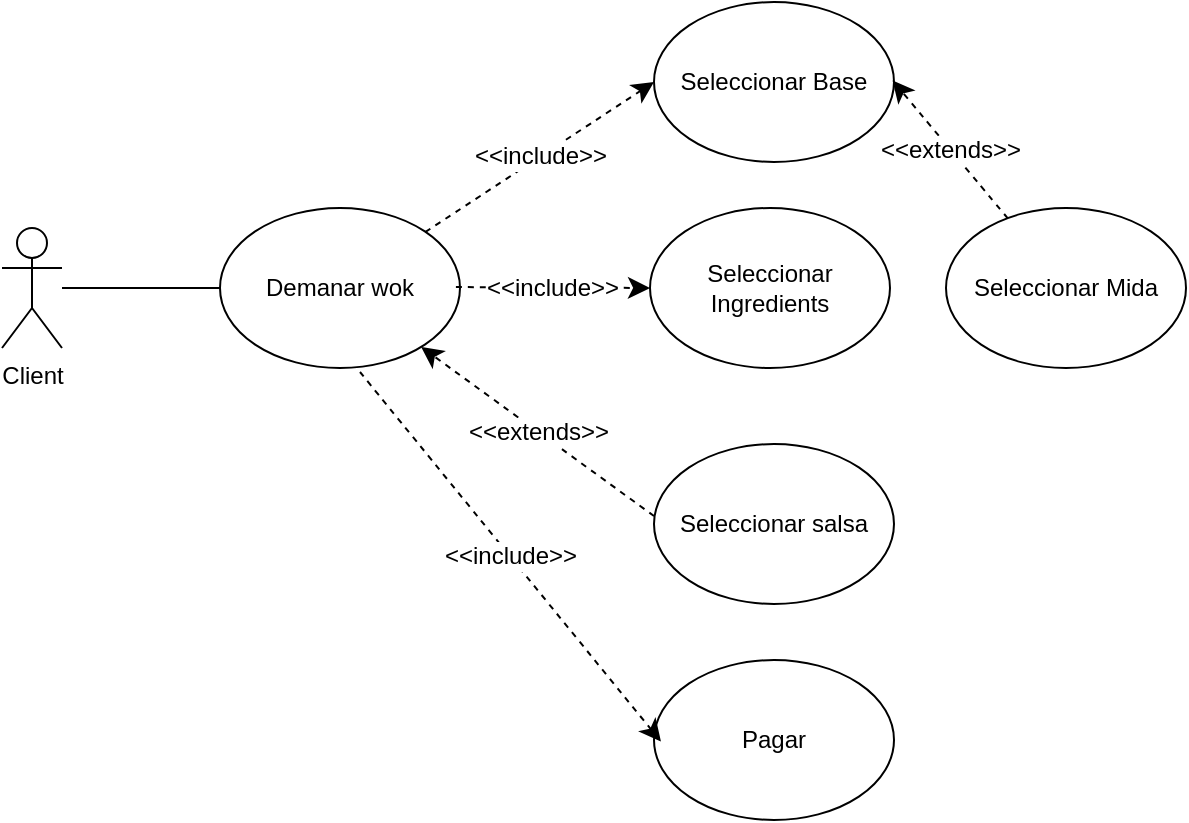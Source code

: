 <mxfile version="26.0.14" pages="5">
  <diagram name="Casos d&#39;us" id="arqYNVRsdmN55KRWr9mR">
    <mxGraphModel dx="1167" dy="486" grid="0" gridSize="10" guides="1" tooltips="1" connect="0" arrows="0" fold="1" page="0" pageScale="1" pageWidth="827" pageHeight="1169" math="0" shadow="0">
      <root>
        <mxCell id="0" />
        <mxCell id="1" parent="0" />
        <mxCell id="YSeSysSBHeoG9AmzfaYb-1" value="Client" style="shape=umlActor;verticalLabelPosition=bottom;verticalAlign=top;html=1;outlineConnect=0;" vertex="1" parent="1">
          <mxGeometry x="-211" y="138" width="30" height="60" as="geometry" />
        </mxCell>
        <mxCell id="YSeSysSBHeoG9AmzfaYb-6" value="&amp;lt;&amp;lt;include&amp;gt;&amp;gt;" style="edgeStyle=none;curved=1;rounded=0;orthogonalLoop=1;jettySize=auto;html=1;entryX=0;entryY=0.5;entryDx=0;entryDy=0;fontSize=12;startSize=8;endSize=8;dashed=1;" edge="1" parent="1" source="YSeSysSBHeoG9AmzfaYb-2" target="YSeSysSBHeoG9AmzfaYb-5">
          <mxGeometry relative="1" as="geometry" />
        </mxCell>
        <mxCell id="YSeSysSBHeoG9AmzfaYb-2" value="Demanar wok" style="ellipse;whiteSpace=wrap;html=1;" vertex="1" parent="1">
          <mxGeometry x="-102" y="128" width="120" height="80" as="geometry" />
        </mxCell>
        <mxCell id="YSeSysSBHeoG9AmzfaYb-4" value="" style="endArrow=none;html=1;rounded=0;fontSize=12;startSize=8;endSize=8;curved=1;" edge="1" parent="1" source="YSeSysSBHeoG9AmzfaYb-1" target="YSeSysSBHeoG9AmzfaYb-2">
          <mxGeometry width="50" height="50" relative="1" as="geometry">
            <mxPoint x="60" y="240" as="sourcePoint" />
            <mxPoint x="110" y="190" as="targetPoint" />
          </mxGeometry>
        </mxCell>
        <mxCell id="YSeSysSBHeoG9AmzfaYb-5" value="Seleccionar Base" style="ellipse;whiteSpace=wrap;html=1;" vertex="1" parent="1">
          <mxGeometry x="115" y="25" width="120" height="80" as="geometry" />
        </mxCell>
        <mxCell id="YSeSysSBHeoG9AmzfaYb-8" value="Seleccionar Ingredients" style="ellipse;whiteSpace=wrap;html=1;" vertex="1" parent="1">
          <mxGeometry x="113" y="128" width="120" height="80" as="geometry" />
        </mxCell>
        <mxCell id="YSeSysSBHeoG9AmzfaYb-9" value="Seleccionar Mida" style="ellipse;whiteSpace=wrap;html=1;" vertex="1" parent="1">
          <mxGeometry x="261" y="128" width="120" height="80" as="geometry" />
        </mxCell>
        <mxCell id="YSeSysSBHeoG9AmzfaYb-10" value="&amp;lt;&amp;lt;extends&amp;gt;&amp;gt;" style="edgeStyle=none;curved=1;rounded=0;orthogonalLoop=1;jettySize=auto;html=1;entryX=0.994;entryY=0.49;entryDx=0;entryDy=0;fontSize=12;startSize=8;endSize=8;dashed=1;entryPerimeter=0;" edge="1" parent="1" source="YSeSysSBHeoG9AmzfaYb-9" target="YSeSysSBHeoG9AmzfaYb-5">
          <mxGeometry relative="1" as="geometry">
            <mxPoint x="11" y="150" as="sourcePoint" />
            <mxPoint x="125" y="75" as="targetPoint" />
          </mxGeometry>
        </mxCell>
        <mxCell id="YSeSysSBHeoG9AmzfaYb-11" value="&amp;lt;&amp;lt;include&amp;gt;&amp;gt;" style="edgeStyle=none;curved=1;rounded=0;orthogonalLoop=1;jettySize=auto;html=1;fontSize=12;startSize=8;endSize=8;dashed=1;exitX=0.983;exitY=0.494;exitDx=0;exitDy=0;exitPerimeter=0;" edge="1" parent="1" source="YSeSysSBHeoG9AmzfaYb-2" target="YSeSysSBHeoG9AmzfaYb-8">
          <mxGeometry relative="1" as="geometry">
            <mxPoint x="11" y="150" as="sourcePoint" />
            <mxPoint x="125" y="75" as="targetPoint" />
          </mxGeometry>
        </mxCell>
        <mxCell id="YSeSysSBHeoG9AmzfaYb-12" value="Seleccionar salsa" style="ellipse;whiteSpace=wrap;html=1;" vertex="1" parent="1">
          <mxGeometry x="115" y="246" width="120" height="80" as="geometry" />
        </mxCell>
        <mxCell id="YSeSysSBHeoG9AmzfaYb-13" value="&amp;lt;&amp;lt;extends&amp;gt;&amp;gt;" style="edgeStyle=none;curved=1;rounded=0;orthogonalLoop=1;jettySize=auto;html=1;fontSize=12;startSize=8;endSize=8;dashed=1;" edge="1" parent="1" target="YSeSysSBHeoG9AmzfaYb-2">
          <mxGeometry relative="1" as="geometry">
            <mxPoint x="115" y="282" as="sourcePoint" />
            <mxPoint x="57" y="213" as="targetPoint" />
          </mxGeometry>
        </mxCell>
        <mxCell id="YSeSysSBHeoG9AmzfaYb-14" value="Pagar" style="ellipse;whiteSpace=wrap;html=1;" vertex="1" parent="1">
          <mxGeometry x="115" y="354" width="120" height="80" as="geometry" />
        </mxCell>
        <mxCell id="YSeSysSBHeoG9AmzfaYb-15" value="&amp;lt;&amp;lt;include&amp;gt;&amp;gt;" style="edgeStyle=none;curved=1;rounded=0;orthogonalLoop=1;jettySize=auto;html=1;fontSize=12;startSize=8;endSize=8;dashed=1;entryX=0.029;entryY=0.51;entryDx=0;entryDy=0;entryPerimeter=0;" edge="1" parent="1" target="YSeSysSBHeoG9AmzfaYb-14">
          <mxGeometry relative="1" as="geometry">
            <mxPoint x="-32" y="210" as="sourcePoint" />
            <mxPoint x="123" y="178" as="targetPoint" />
          </mxGeometry>
        </mxCell>
      </root>
    </mxGraphModel>
  </diagram>
  <diagram id="ZArzG-WrpjdUONaZltJJ" name="Activitat">
    <mxGraphModel dx="927" dy="486" grid="0" gridSize="10" guides="1" tooltips="1" connect="1" arrows="1" fold="1" page="0" pageScale="1" pageWidth="827" pageHeight="1169" math="0" shadow="0">
      <root>
        <mxCell id="0" />
        <mxCell id="1" parent="0" />
        <mxCell id="lJ8b917pQh9z4Z20zWEU-3" value="" style="ellipse;html=1;shape=endState;fillColor=#000000;strokeColor=#ff0000;" vertex="1" parent="1">
          <mxGeometry x="-39" y="643" width="30" height="30" as="geometry" />
        </mxCell>
        <mxCell id="lJ8b917pQh9z4Z20zWEU-13" value="Sistema" style="shape=umlActor;verticalLabelPosition=bottom;verticalAlign=top;html=1;" vertex="1" parent="1">
          <mxGeometry x="-44" y="194" width="30" height="60" as="geometry" />
        </mxCell>
        <mxCell id="lJ8b917pQh9z4Z20zWEU-15" style="edgeStyle=none;curved=1;rounded=0;orthogonalLoop=1;jettySize=auto;html=1;fontSize=12;startSize=8;endSize=8;endArrow=none;startFill=0;dashed=1;" edge="1" parent="1" target="lJ8b917pQh9z4Z20zWEU-24">
          <mxGeometry relative="1" as="geometry">
            <mxPoint x="-26" y="278" as="targetPoint" />
            <mxPoint x="-26" y="641" as="sourcePoint" />
          </mxGeometry>
        </mxCell>
        <mxCell id="lJ8b917pQh9z4Z20zWEU-20" value="Client" style="shape=umlActor;verticalLabelPosition=bottom;verticalAlign=top;html=1;" vertex="1" parent="1">
          <mxGeometry x="226" y="196" width="30" height="60" as="geometry" />
        </mxCell>
        <mxCell id="lJ8b917pQh9z4Z20zWEU-21" style="edgeStyle=none;curved=1;rounded=0;orthogonalLoop=1;jettySize=auto;html=1;fontSize=12;startSize=8;endSize=8;endArrow=none;startFill=0;dashed=1;" edge="1" parent="1">
          <mxGeometry relative="1" as="geometry">
            <mxPoint x="244" y="280" as="targetPoint" />
            <mxPoint x="244" y="643" as="sourcePoint" />
          </mxGeometry>
        </mxCell>
        <mxCell id="lJ8b917pQh9z4Z20zWEU-24" value="" style="ellipse;html=1;shape=startState;fillColor=#000000;strokeColor=#ff0000;" vertex="1" parent="1">
          <mxGeometry x="-41" y="273" width="30" height="30" as="geometry" />
        </mxCell>
        <mxCell id="lJ8b917pQh9z4Z20zWEU-25" value="" style="edgeStyle=orthogonalEdgeStyle;html=1;verticalAlign=bottom;endArrow=open;endSize=8;strokeColor=#ff0000;rounded=0;fontSize=12;curved=1;" edge="1" source="lJ8b917pQh9z4Z20zWEU-24" parent="1">
          <mxGeometry relative="1" as="geometry">
            <mxPoint x="-26" y="353" as="targetPoint" />
          </mxGeometry>
        </mxCell>
        <mxCell id="lJ8b917pQh9z4Z20zWEU-26" value="Mostrar&amp;nbsp;&lt;div&gt;Bases disponibles&lt;/div&gt;" style="rounded=1;whiteSpace=wrap;html=1;arcSize=40;fontColor=#000000;fillColor=#ffffc0;strokeColor=#ff0000;" vertex="1" parent="1">
          <mxGeometry x="-86" y="355" width="120" height="40" as="geometry" />
        </mxCell>
        <mxCell id="lJ8b917pQh9z4Z20zWEU-27" value="" style="edgeStyle=orthogonalEdgeStyle;html=1;verticalAlign=bottom;endArrow=open;endSize=8;strokeColor=#ff0000;rounded=0;fontSize=12;curved=1;entryX=0;entryY=0.5;entryDx=0;entryDy=0;" edge="1" parent="1" target="lJ8b917pQh9z4Z20zWEU-29">
          <mxGeometry relative="1" as="geometry">
            <mxPoint x="184" y="371" as="targetPoint" />
            <mxPoint x="34" y="375" as="sourcePoint" />
          </mxGeometry>
        </mxCell>
        <mxCell id="lJ8b917pQh9z4Z20zWEU-29" value="Escollir Base" style="rounded=1;whiteSpace=wrap;html=1;arcSize=40;fontColor=#000000;fillColor=#ffffc0;strokeColor=#ff0000;" vertex="1" parent="1">
          <mxGeometry x="184" y="356" width="120" height="40" as="geometry" />
        </mxCell>
        <mxCell id="lJ8b917pQh9z4Z20zWEU-30" value="" style="edgeStyle=orthogonalEdgeStyle;html=1;verticalAlign=bottom;endArrow=open;endSize=8;strokeColor=#ff0000;rounded=0;fontSize=12;curved=1;" edge="1" source="lJ8b917pQh9z4Z20zWEU-29" parent="1" target="lJ8b917pQh9z4Z20zWEU-31">
          <mxGeometry relative="1" as="geometry">
            <mxPoint x="244" y="451" as="targetPoint" />
            <Array as="points">
              <mxPoint x="244" y="424" />
              <mxPoint x="-26" y="424" />
            </Array>
          </mxGeometry>
        </mxCell>
        <mxCell id="lJ8b917pQh9z4Z20zWEU-31" value="Mostrar llista d&#39;ingredinets" style="rounded=1;whiteSpace=wrap;html=1;arcSize=40;fontColor=#000000;fillColor=#ffffc0;strokeColor=#ff0000;" vertex="1" parent="1">
          <mxGeometry x="-86" y="451" width="120" height="40" as="geometry" />
        </mxCell>
        <mxCell id="lJ8b917pQh9z4Z20zWEU-32" value="" style="edgeStyle=orthogonalEdgeStyle;html=1;verticalAlign=bottom;endArrow=open;endSize=8;strokeColor=#ff0000;rounded=0;fontSize=12;curved=1;entryX=0;entryY=0.5;entryDx=0;entryDy=0;" edge="1" parent="1" target="lJ8b917pQh9z4Z20zWEU-33">
          <mxGeometry relative="1" as="geometry">
            <mxPoint x="184" y="467" as="targetPoint" />
            <mxPoint x="34" y="471" as="sourcePoint" />
          </mxGeometry>
        </mxCell>
        <mxCell id="lJ8b917pQh9z4Z20zWEU-33" value="Escollir Ingredients" style="rounded=1;whiteSpace=wrap;html=1;arcSize=40;fontColor=#000000;fillColor=#ffffc0;strokeColor=#ff0000;" vertex="1" parent="1">
          <mxGeometry x="184" y="452" width="120" height="40" as="geometry" />
        </mxCell>
        <mxCell id="lJ8b917pQh9z4Z20zWEU-34" value="" style="edgeStyle=orthogonalEdgeStyle;html=1;verticalAlign=bottom;endArrow=open;endSize=8;strokeColor=#ff0000;rounded=0;fontSize=12;curved=1;entryX=0.5;entryY=0;entryDx=0;entryDy=0;" edge="1" parent="1" source="lJ8b917pQh9z4Z20zWEU-33" target="lJ8b917pQh9z4Z20zWEU-35">
          <mxGeometry relative="1" as="geometry">
            <mxPoint x="244" y="547" as="targetPoint" />
            <Array as="points">
              <mxPoint x="244" y="517" />
              <mxPoint x="-26" y="517" />
            </Array>
          </mxGeometry>
        </mxCell>
        <mxCell id="lJ8b917pQh9z4Z20zWEU-35" value="Mostrar salses disponibles" style="rounded=1;whiteSpace=wrap;html=1;arcSize=40;fontColor=#000000;fillColor=#ffffc0;strokeColor=#ff0000;" vertex="1" parent="1">
          <mxGeometry x="-86" y="545" width="120" height="40" as="geometry" />
        </mxCell>
        <mxCell id="lJ8b917pQh9z4Z20zWEU-36" value="" style="edgeStyle=orthogonalEdgeStyle;html=1;verticalAlign=bottom;endArrow=open;endSize=8;strokeColor=#ff0000;rounded=0;fontSize=12;curved=1;entryX=0;entryY=0.5;entryDx=0;entryDy=0;" edge="1" parent="1" target="lJ8b917pQh9z4Z20zWEU-37">
          <mxGeometry relative="1" as="geometry">
            <mxPoint x="184" y="561" as="targetPoint" />
            <mxPoint x="34" y="565" as="sourcePoint" />
          </mxGeometry>
        </mxCell>
        <mxCell id="lJ8b917pQh9z4Z20zWEU-37" value="Escollir Salsa" style="rounded=1;whiteSpace=wrap;html=1;arcSize=40;fontColor=#000000;fillColor=#ffffc0;strokeColor=#ff0000;" vertex="1" parent="1">
          <mxGeometry x="184" y="546" width="120" height="40" as="geometry" />
        </mxCell>
        <mxCell id="lJ8b917pQh9z4Z20zWEU-38" value="" style="edgeStyle=orthogonalEdgeStyle;html=1;verticalAlign=bottom;endArrow=open;endSize=8;strokeColor=#ff0000;rounded=0;fontSize=12;curved=1;entryX=0.5;entryY=0;entryDx=0;entryDy=0;" edge="1" parent="1" source="lJ8b917pQh9z4Z20zWEU-37" target="lJ8b917pQh9z4Z20zWEU-3">
          <mxGeometry relative="1" as="geometry">
            <mxPoint x="244" y="641" as="targetPoint" />
            <Array as="points">
              <mxPoint x="244" y="602" />
              <mxPoint x="-24" y="602" />
            </Array>
          </mxGeometry>
        </mxCell>
      </root>
    </mxGraphModel>
  </diagram>
  <diagram id="gKTy6TYPIevd3h0nGOxK" name="Activitat_escollit_ingredients">
    <mxGraphModel dx="927" dy="486" grid="0" gridSize="10" guides="1" tooltips="1" connect="1" arrows="1" fold="1" page="0" pageScale="1" pageWidth="827" pageHeight="1169" math="0" shadow="0">
      <root>
        <mxCell id="0" />
        <mxCell id="1" parent="0" />
        <mxCell id="vU_cPZgDDVBzD0n7tYqo-1" value="" style="ellipse;html=1;shape=endState;fillColor=#000000;strokeColor=#ff0000;" vertex="1" parent="1">
          <mxGeometry x="-41" y="528" width="30" height="30" as="geometry" />
        </mxCell>
        <mxCell id="vU_cPZgDDVBzD0n7tYqo-2" value="Sistema" style="shape=umlActor;verticalLabelPosition=bottom;verticalAlign=top;html=1;" vertex="1" parent="1">
          <mxGeometry x="-41" y="194" width="30" height="60" as="geometry" />
        </mxCell>
        <mxCell id="vU_cPZgDDVBzD0n7tYqo-3" style="edgeStyle=none;curved=1;rounded=0;orthogonalLoop=1;jettySize=auto;html=1;fontSize=12;startSize=8;endSize=8;endArrow=none;startFill=0;dashed=1;" edge="1" parent="1" target="vU_cPZgDDVBzD0n7tYqo-2">
          <mxGeometry relative="1" as="geometry">
            <mxPoint x="-26" y="303" as="targetPoint" />
            <mxPoint x="-26" y="641" as="sourcePoint" />
          </mxGeometry>
        </mxCell>
        <mxCell id="vU_cPZgDDVBzD0n7tYqo-4" value="Client" style="shape=umlActor;verticalLabelPosition=bottom;verticalAlign=top;html=1;" vertex="1" parent="1">
          <mxGeometry x="226" y="189" width="30" height="60" as="geometry" />
        </mxCell>
        <mxCell id="vU_cPZgDDVBzD0n7tYqo-5" style="edgeStyle=none;curved=1;rounded=0;orthogonalLoop=1;jettySize=auto;html=1;fontSize=12;startSize=8;endSize=8;endArrow=none;startFill=0;dashed=1;" edge="1" parent="1" target="vU_cPZgDDVBzD0n7tYqo-20">
          <mxGeometry relative="1" as="geometry">
            <mxPoint x="244" y="280" as="targetPoint" />
            <mxPoint x="244" y="643" as="sourcePoint" />
          </mxGeometry>
        </mxCell>
        <mxCell id="vU_cPZgDDVBzD0n7tYqo-18" value="Afegir Ingredient&amp;nbsp;&lt;div&gt;a la llista&lt;/div&gt;" style="rounded=1;whiteSpace=wrap;html=1;arcSize=40;fontColor=#000000;fillColor=#ffffc0;strokeColor=#ff0000;" vertex="1" parent="1">
          <mxGeometry x="-84" y="399" width="120" height="40" as="geometry" />
        </mxCell>
        <mxCell id="vU_cPZgDDVBzD0n7tYqo-20" value="" style="ellipse;html=1;shape=startState;fillColor=#000000;strokeColor=#ff0000;" vertex="1" parent="1">
          <mxGeometry x="229" y="265" width="30" height="30" as="geometry" />
        </mxCell>
        <mxCell id="vU_cPZgDDVBzD0n7tYqo-21" value="" style="edgeStyle=orthogonalEdgeStyle;html=1;verticalAlign=bottom;endArrow=open;endSize=8;strokeColor=#ff0000;rounded=0;fontSize=12;curved=1;" edge="1" source="vU_cPZgDDVBzD0n7tYqo-20" parent="1">
          <mxGeometry relative="1" as="geometry">
            <mxPoint x="244" y="355" as="targetPoint" />
          </mxGeometry>
        </mxCell>
        <mxCell id="vU_cPZgDDVBzD0n7tYqo-22" value="Selecciona&lt;br&gt;Ingredient" style="rhombus;whiteSpace=wrap;html=1;fontColor=#000000;fillColor=#ffffc0;strokeColor=#ff0000;" vertex="1" parent="1">
          <mxGeometry x="205" y="357" width="80" height="40" as="geometry" />
        </mxCell>
        <mxCell id="vU_cPZgDDVBzD0n7tYqo-23" value="no" style="edgeStyle=orthogonalEdgeStyle;html=1;align=left;verticalAlign=bottom;endArrow=open;endSize=8;strokeColor=#ff0000;rounded=0;fontSize=12;curved=1;" edge="1" source="vU_cPZgDDVBzD0n7tYqo-22" parent="1">
          <mxGeometry x="-0.717" y="-28" relative="1" as="geometry">
            <mxPoint x="-24" y="529" as="targetPoint" />
            <Array as="points">
              <mxPoint x="245" y="472" />
              <mxPoint x="-23" y="472" />
            </Array>
            <mxPoint as="offset" />
          </mxGeometry>
        </mxCell>
        <mxCell id="vU_cPZgDDVBzD0n7tYqo-28" value="si" style="edgeStyle=orthogonalEdgeStyle;html=1;verticalAlign=bottom;endArrow=open;endSize=8;strokeColor=#ff0000;rounded=0;fontSize=12;curved=1;entryX=1;entryY=0.5;entryDx=0;entryDy=0;exitX=0;exitY=0.5;exitDx=0;exitDy=0;" edge="1" parent="1" source="vU_cPZgDDVBzD0n7tYqo-22" target="vU_cPZgDDVBzD0n7tYqo-18">
          <mxGeometry x="-0.772" y="27" relative="1" as="geometry">
            <mxPoint x="254" y="365" as="targetPoint" />
            <mxPoint x="254" y="305" as="sourcePoint" />
            <mxPoint as="offset" />
          </mxGeometry>
        </mxCell>
        <mxCell id="vU_cPZgDDVBzD0n7tYqo-30" value="" style="edgeStyle=orthogonalEdgeStyle;html=1;verticalAlign=bottom;endArrow=open;endSize=8;strokeColor=#ff0000;rounded=0;fontSize=12;curved=1;exitX=0.45;exitY=0.025;exitDx=0;exitDy=0;exitPerimeter=0;entryX=0.5;entryY=0;entryDx=0;entryDy=0;" edge="1" parent="1" source="vU_cPZgDDVBzD0n7tYqo-18" target="vU_cPZgDDVBzD0n7tYqo-22">
          <mxGeometry relative="1" as="geometry">
            <mxPoint x="254" y="365" as="targetPoint" />
            <mxPoint x="254" y="305" as="sourcePoint" />
            <Array as="points">
              <mxPoint x="-30" y="304" />
              <mxPoint x="245" y="304" />
            </Array>
          </mxGeometry>
        </mxCell>
      </root>
    </mxGraphModel>
  </diagram>
  <diagram name="Activitat_escollit_base" id="3-ZK1Ikzw6pdYwC5xl_6">
    <mxGraphModel dx="927" dy="486" grid="0" gridSize="10" guides="1" tooltips="1" connect="1" arrows="1" fold="1" page="0" pageScale="1" pageWidth="827" pageHeight="1169" math="0" shadow="0">
      <root>
        <mxCell id="veHdaimfcFhRslQD9gQ6-0" />
        <mxCell id="veHdaimfcFhRslQD9gQ6-1" parent="veHdaimfcFhRslQD9gQ6-0" />
        <mxCell id="veHdaimfcFhRslQD9gQ6-2" value="" style="ellipse;html=1;shape=endState;fillColor=#000000;strokeColor=#ff0000;" vertex="1" parent="veHdaimfcFhRslQD9gQ6-1">
          <mxGeometry x="-41" y="528" width="30" height="30" as="geometry" />
        </mxCell>
        <mxCell id="veHdaimfcFhRslQD9gQ6-3" value="Sistema" style="shape=umlActor;verticalLabelPosition=bottom;verticalAlign=top;html=1;" vertex="1" parent="veHdaimfcFhRslQD9gQ6-1">
          <mxGeometry x="-41" y="194" width="30" height="60" as="geometry" />
        </mxCell>
        <mxCell id="veHdaimfcFhRslQD9gQ6-4" style="edgeStyle=none;curved=1;rounded=0;orthogonalLoop=1;jettySize=auto;html=1;fontSize=12;startSize=8;endSize=8;endArrow=none;startFill=0;dashed=1;" edge="1" parent="veHdaimfcFhRslQD9gQ6-1" target="veHdaimfcFhRslQD9gQ6-3">
          <mxGeometry relative="1" as="geometry">
            <mxPoint x="-26" y="303" as="targetPoint" />
            <mxPoint x="-26" y="641" as="sourcePoint" />
          </mxGeometry>
        </mxCell>
        <mxCell id="veHdaimfcFhRslQD9gQ6-5" value="Client" style="shape=umlActor;verticalLabelPosition=bottom;verticalAlign=top;html=1;" vertex="1" parent="veHdaimfcFhRslQD9gQ6-1">
          <mxGeometry x="226" y="189" width="30" height="60" as="geometry" />
        </mxCell>
        <mxCell id="veHdaimfcFhRslQD9gQ6-6" style="edgeStyle=none;curved=1;rounded=0;orthogonalLoop=1;jettySize=auto;html=1;fontSize=12;startSize=8;endSize=8;endArrow=none;startFill=0;dashed=1;" edge="1" parent="veHdaimfcFhRslQD9gQ6-1" target="veHdaimfcFhRslQD9gQ6-8" source="JamypKrl2CPIVMXvY0nw-0">
          <mxGeometry relative="1" as="geometry">
            <mxPoint x="244" y="280" as="targetPoint" />
            <mxPoint x="244" y="643" as="sourcePoint" />
          </mxGeometry>
        </mxCell>
        <mxCell id="veHdaimfcFhRslQD9gQ6-8" value="" style="ellipse;html=1;shape=startState;fillColor=#000000;strokeColor=#ff0000;" vertex="1" parent="veHdaimfcFhRslQD9gQ6-1">
          <mxGeometry x="229" y="265" width="30" height="30" as="geometry" />
        </mxCell>
        <mxCell id="veHdaimfcFhRslQD9gQ6-9" value="" style="edgeStyle=orthogonalEdgeStyle;html=1;verticalAlign=bottom;endArrow=open;endSize=8;strokeColor=#ff0000;rounded=0;fontSize=12;curved=1;" edge="1" parent="veHdaimfcFhRslQD9gQ6-1" source="veHdaimfcFhRslQD9gQ6-8">
          <mxGeometry relative="1" as="geometry">
            <mxPoint x="244" y="355" as="targetPoint" />
          </mxGeometry>
        </mxCell>
        <mxCell id="veHdaimfcFhRslQD9gQ6-12" value="" style="edgeStyle=orthogonalEdgeStyle;html=1;verticalAlign=bottom;endArrow=open;endSize=8;strokeColor=#ff0000;rounded=0;fontSize=12;curved=1;exitX=0;exitY=0.5;exitDx=0;exitDy=0;" edge="1" parent="veHdaimfcFhRslQD9gQ6-1" target="JamypKrl2CPIVMXvY0nw-3">
          <mxGeometry x="-0.722" y="46" relative="1" as="geometry">
            <mxPoint x="34" y="413" as="targetPoint" />
            <mxPoint x="205" y="377" as="sourcePoint" />
            <mxPoint as="offset" />
          </mxGeometry>
        </mxCell>
        <mxCell id="JamypKrl2CPIVMXvY0nw-1" value="" style="edgeStyle=none;curved=1;rounded=0;orthogonalLoop=1;jettySize=auto;html=1;fontSize=12;startSize=8;endSize=8;endArrow=none;startFill=0;dashed=1;" edge="1" parent="veHdaimfcFhRslQD9gQ6-1" target="JamypKrl2CPIVMXvY0nw-0">
          <mxGeometry relative="1" as="geometry">
            <mxPoint x="244" y="295" as="targetPoint" />
            <mxPoint x="244" y="643" as="sourcePoint" />
          </mxGeometry>
        </mxCell>
        <mxCell id="JamypKrl2CPIVMXvY0nw-0" value="Selecciona&amp;nbsp;&lt;div&gt;Base&lt;/div&gt;" style="rounded=1;whiteSpace=wrap;html=1;arcSize=40;fontColor=#000000;fillColor=#ffffc0;strokeColor=#ff0000;" vertex="1" parent="veHdaimfcFhRslQD9gQ6-1">
          <mxGeometry x="184" y="355" width="120" height="40" as="geometry" />
        </mxCell>
        <mxCell id="JamypKrl2CPIVMXvY0nw-3" value="Base amb mida configurable?" style="rhombus;whiteSpace=wrap;html=1;fontColor=#000000;fillColor=#ffffc0;strokeColor=#ff0000;" vertex="1" parent="veHdaimfcFhRslQD9gQ6-1">
          <mxGeometry x="-66" y="405" width="80" height="63" as="geometry" />
        </mxCell>
        <mxCell id="JamypKrl2CPIVMXvY0nw-5" value="si" style="edgeStyle=orthogonalEdgeStyle;html=1;align=left;verticalAlign=top;endArrow=open;endSize=8;strokeColor=#ff0000;rounded=0;fontSize=12;curved=1;entryX=0.5;entryY=0;entryDx=0;entryDy=0;" edge="1" source="JamypKrl2CPIVMXvY0nw-3" parent="veHdaimfcFhRslQD9gQ6-1" target="JamypKrl2CPIVMXvY0nw-6">
          <mxGeometry x="-0.742" y="27" relative="1" as="geometry">
            <mxPoint x="66" y="480" as="targetPoint" />
            <mxPoint y="1" as="offset" />
          </mxGeometry>
        </mxCell>
        <mxCell id="JamypKrl2CPIVMXvY0nw-6" value="Selecciona&amp;nbsp;&lt;div&gt;Mida&lt;/div&gt;" style="rounded=1;whiteSpace=wrap;html=1;arcSize=40;fontColor=#000000;fillColor=#ffffc0;strokeColor=#ff0000;" vertex="1" parent="veHdaimfcFhRslQD9gQ6-1">
          <mxGeometry x="184" y="462" width="120" height="40" as="geometry" />
        </mxCell>
        <mxCell id="JamypKrl2CPIVMXvY0nw-7" value="" style="edgeStyle=orthogonalEdgeStyle;html=1;verticalAlign=bottom;endArrow=open;endSize=8;strokeColor=#ff0000;rounded=0;fontSize=12;curved=1;exitX=0.5;exitY=1;exitDx=0;exitDy=0;" edge="1" parent="veHdaimfcFhRslQD9gQ6-1" source="JamypKrl2CPIVMXvY0nw-6">
          <mxGeometry x="-0.722" y="46" relative="1" as="geometry">
            <mxPoint x="-27" y="533" as="targetPoint" />
            <mxPoint x="215" y="387" as="sourcePoint" />
            <mxPoint as="offset" />
          </mxGeometry>
        </mxCell>
        <mxCell id="JamypKrl2CPIVMXvY0nw-8" value="no" style="edgeStyle=orthogonalEdgeStyle;html=1;align=left;verticalAlign=top;endArrow=open;endSize=8;strokeColor=#ff0000;rounded=0;fontSize=12;curved=1;entryX=0.5;entryY=0;entryDx=0;entryDy=0;exitX=0.5;exitY=1;exitDx=0;exitDy=0;" edge="1" parent="veHdaimfcFhRslQD9gQ6-1" source="JamypKrl2CPIVMXvY0nw-3" target="veHdaimfcFhRslQD9gQ6-2">
          <mxGeometry x="-1" relative="1" as="geometry">
            <mxPoint x="254" y="472" as="targetPoint" />
            <mxPoint x="24" y="447" as="sourcePoint" />
          </mxGeometry>
        </mxCell>
      </root>
    </mxGraphModel>
  </diagram>
  <diagram id="dD1Egee982cr3JR-6Lut" name="Classes Wok">
    <mxGraphModel dx="1565" dy="972" grid="0" gridSize="10" guides="1" tooltips="1" connect="1" arrows="1" fold="1" page="0" pageScale="1" pageWidth="827" pageHeight="1169" math="0" shadow="0">
      <root>
        <mxCell id="0" />
        <mxCell id="1" parent="0" />
        <mxCell id="IzK6tQ1ksCeUf50g00nP-1" value="&lt;i&gt;&amp;lt;abstract&amp;gt; Producte&lt;/i&gt;" style="swimlane;fontStyle=1;align=center;verticalAlign=top;childLayout=stackLayout;horizontal=1;startSize=26;horizontalStack=0;resizeParent=1;resizeParentMax=0;resizeLast=0;collapsible=1;marginBottom=0;whiteSpace=wrap;html=1;" vertex="1" parent="1">
          <mxGeometry x="173" y="-1" width="160" height="86" as="geometry" />
        </mxCell>
        <mxCell id="IzK6tQ1ksCeUf50g00nP-2" value="- descripcio: String" style="text;strokeColor=none;fillColor=none;align=left;verticalAlign=top;spacingLeft=4;spacingRight=4;overflow=hidden;rotatable=0;points=[[0,0.5],[1,0.5]];portConstraint=eastwest;whiteSpace=wrap;html=1;" vertex="1" parent="IzK6tQ1ksCeUf50g00nP-1">
          <mxGeometry y="26" width="160" height="26" as="geometry" />
        </mxCell>
        <mxCell id="IzK6tQ1ksCeUf50g00nP-5" value="- preu: double" style="text;strokeColor=none;fillColor=none;align=left;verticalAlign=top;spacingLeft=4;spacingRight=4;overflow=hidden;rotatable=0;points=[[0,0.5],[1,0.5]];portConstraint=eastwest;whiteSpace=wrap;html=1;" vertex="1" parent="IzK6tQ1ksCeUf50g00nP-1">
          <mxGeometry y="52" width="160" height="26" as="geometry" />
        </mxCell>
        <mxCell id="IzK6tQ1ksCeUf50g00nP-3" value="" style="line;strokeWidth=1;fillColor=none;align=left;verticalAlign=middle;spacingTop=-1;spacingLeft=3;spacingRight=3;rotatable=0;labelPosition=right;points=[];portConstraint=eastwest;strokeColor=inherit;" vertex="1" parent="IzK6tQ1ksCeUf50g00nP-1">
          <mxGeometry y="78" width="160" height="8" as="geometry" />
        </mxCell>
        <mxCell id="IzK6tQ1ksCeUf50g00nP-6" value="Base" style="swimlane;fontStyle=1;align=center;verticalAlign=top;childLayout=stackLayout;horizontal=1;startSize=26;horizontalStack=0;resizeParent=1;resizeParentMax=0;resizeLast=0;collapsible=1;marginBottom=0;whiteSpace=wrap;html=1;" vertex="1" parent="1">
          <mxGeometry x="-24" y="146" width="160" height="60" as="geometry" />
        </mxCell>
        <mxCell id="IzK6tQ1ksCeUf50g00nP-7" value="+ mida: MidaBase" style="text;strokeColor=none;fillColor=none;align=left;verticalAlign=top;spacingLeft=4;spacingRight=4;overflow=hidden;rotatable=0;points=[[0,0.5],[1,0.5]];portConstraint=eastwest;whiteSpace=wrap;html=1;" vertex="1" parent="IzK6tQ1ksCeUf50g00nP-6">
          <mxGeometry y="26" width="160" height="26" as="geometry" />
        </mxCell>
        <mxCell id="IzK6tQ1ksCeUf50g00nP-8" value="" style="line;strokeWidth=1;fillColor=none;align=left;verticalAlign=middle;spacingTop=-1;spacingLeft=3;spacingRight=3;rotatable=0;labelPosition=right;points=[];portConstraint=eastwest;strokeColor=inherit;" vertex="1" parent="IzK6tQ1ksCeUf50g00nP-6">
          <mxGeometry y="52" width="160" height="8" as="geometry" />
        </mxCell>
        <mxCell id="IzK6tQ1ksCeUf50g00nP-10" value="Salsa" style="swimlane;fontStyle=1;align=center;verticalAlign=top;childLayout=stackLayout;horizontal=1;startSize=26;horizontalStack=0;resizeParent=1;resizeParentMax=0;resizeLast=0;collapsible=1;marginBottom=0;whiteSpace=wrap;html=1;" vertex="1" parent="1">
          <mxGeometry x="173" y="146" width="160" height="34" as="geometry" />
        </mxCell>
        <mxCell id="IzK6tQ1ksCeUf50g00nP-12" value="" style="line;strokeWidth=1;fillColor=none;align=left;verticalAlign=middle;spacingTop=-1;spacingLeft=3;spacingRight=3;rotatable=0;labelPosition=right;points=[];portConstraint=eastwest;strokeColor=inherit;" vertex="1" parent="IzK6tQ1ksCeUf50g00nP-10">
          <mxGeometry y="26" width="160" height="8" as="geometry" />
        </mxCell>
        <mxCell id="IzK6tQ1ksCeUf50g00nP-13" value="Ingredient" style="swimlane;fontStyle=1;align=center;verticalAlign=top;childLayout=stackLayout;horizontal=1;startSize=26;horizontalStack=0;resizeParent=1;resizeParentMax=0;resizeLast=0;collapsible=1;marginBottom=0;whiteSpace=wrap;html=1;" vertex="1" parent="1">
          <mxGeometry x="388" y="146" width="160" height="34" as="geometry" />
        </mxCell>
        <mxCell id="IzK6tQ1ksCeUf50g00nP-15" value="" style="line;strokeWidth=1;fillColor=none;align=left;verticalAlign=middle;spacingTop=-1;spacingLeft=3;spacingRight=3;rotatable=0;labelPosition=right;points=[];portConstraint=eastwest;strokeColor=inherit;" vertex="1" parent="IzK6tQ1ksCeUf50g00nP-13">
          <mxGeometry y="26" width="160" height="8" as="geometry" />
        </mxCell>
        <mxCell id="IzK6tQ1ksCeUf50g00nP-17" value="" style="endArrow=block;endFill=0;endSize=12;html=1;rounded=0;fontSize=12;exitX=0.5;exitY=0;exitDx=0;exitDy=0;entryX=0.5;entryY=1;entryDx=0;entryDy=0;edgeStyle=orthogonalEdgeStyle;" edge="1" parent="1" source="IzK6tQ1ksCeUf50g00nP-6" target="IzK6tQ1ksCeUf50g00nP-1">
          <mxGeometry width="160" relative="1" as="geometry">
            <mxPoint x="240" y="200" as="sourcePoint" />
            <mxPoint x="400" y="200" as="targetPoint" />
          </mxGeometry>
        </mxCell>
        <mxCell id="IzK6tQ1ksCeUf50g00nP-18" value="" style="endArrow=none;endFill=0;endSize=12;html=1;rounded=0;fontSize=12;exitX=0.5;exitY=0;exitDx=0;exitDy=0;edgeStyle=orthogonalEdgeStyle;startFill=0;" edge="1" parent="1" source="IzK6tQ1ksCeUf50g00nP-10">
          <mxGeometry width="160" relative="1" as="geometry">
            <mxPoint x="66" y="156" as="sourcePoint" />
            <mxPoint x="253" y="115" as="targetPoint" />
          </mxGeometry>
        </mxCell>
        <mxCell id="IzK6tQ1ksCeUf50g00nP-21" value="" style="endArrow=none;endFill=0;endSize=12;html=1;rounded=0;fontSize=12;exitX=0.5;exitY=0;exitDx=0;exitDy=0;edgeStyle=orthogonalEdgeStyle;startFill=0;" edge="1" parent="1">
          <mxGeometry width="160" relative="1" as="geometry">
            <mxPoint x="468" y="149" as="sourcePoint" />
            <mxPoint x="253" y="115" as="targetPoint" />
            <Array as="points">
              <mxPoint x="468" y="115" />
            </Array>
          </mxGeometry>
        </mxCell>
        <mxCell id="IzK6tQ1ksCeUf50g00nP-28" value="n" style="edgeStyle=orthogonalEdgeStyle;rounded=0;orthogonalLoop=1;jettySize=auto;html=1;fontSize=12;startSize=8;endSize=8;entryX=1;entryY=0.5;entryDx=0;entryDy=0;" edge="1" parent="1" source="IzK6tQ1ksCeUf50g00nP-22" target="IzK6tQ1ksCeUf50g00nP-13">
          <mxGeometry x="0.281" y="-8" relative="1" as="geometry">
            <mxPoint as="offset" />
          </mxGeometry>
        </mxCell>
        <mxCell id="IzK6tQ1ksCeUf50g00nP-22" value="Wok" style="swimlane;fontStyle=1;align=center;verticalAlign=top;childLayout=stackLayout;horizontal=1;startSize=26;horizontalStack=0;resizeParent=1;resizeParentMax=0;resizeLast=0;collapsible=1;marginBottom=0;whiteSpace=wrap;html=1;" vertex="1" parent="1">
          <mxGeometry x="491" y="-41" width="160" height="60" as="geometry" />
        </mxCell>
        <mxCell id="IzK6tQ1ksCeUf50g00nP-24" value="" style="line;strokeWidth=1;fillColor=none;align=left;verticalAlign=middle;spacingTop=-1;spacingLeft=3;spacingRight=3;rotatable=0;labelPosition=right;points=[];portConstraint=eastwest;strokeColor=inherit;" vertex="1" parent="IzK6tQ1ksCeUf50g00nP-22">
          <mxGeometry y="26" width="160" height="8" as="geometry" />
        </mxCell>
        <mxCell id="IzK6tQ1ksCeUf50g00nP-25" value="+ calculaPreu(): void" style="text;strokeColor=none;fillColor=none;align=left;verticalAlign=top;spacingLeft=4;spacingRight=4;overflow=hidden;rotatable=0;points=[[0,0.5],[1,0.5]];portConstraint=eastwest;whiteSpace=wrap;html=1;" vertex="1" parent="IzK6tQ1ksCeUf50g00nP-22">
          <mxGeometry y="34" width="160" height="26" as="geometry" />
        </mxCell>
        <mxCell id="IzK6tQ1ksCeUf50g00nP-29" style="edgeStyle=orthogonalEdgeStyle;rounded=0;orthogonalLoop=1;jettySize=auto;html=1;fontSize=12;startSize=8;endSize=8;entryX=0.612;entryY=1.118;entryDx=0;entryDy=0;exitX=0.706;exitY=1.029;exitDx=0;exitDy=0;exitPerimeter=0;entryPerimeter=0;" edge="1" parent="1" source="IzK6tQ1ksCeUf50g00nP-25" target="IzK6tQ1ksCeUf50g00nP-12">
          <mxGeometry relative="1" as="geometry">
            <mxPoint x="581" y="29" as="sourcePoint" />
            <mxPoint x="558" y="173" as="targetPoint" />
            <Array as="points">
              <mxPoint x="604" y="226" />
              <mxPoint x="271" y="226" />
            </Array>
          </mxGeometry>
        </mxCell>
        <mxCell id="IzK6tQ1ksCeUf50g00nP-30" style="edgeStyle=orthogonalEdgeStyle;rounded=0;orthogonalLoop=1;jettySize=auto;html=1;fontSize=12;startSize=8;endSize=8;entryX=0.5;entryY=1;entryDx=0;entryDy=0;exitX=0.867;exitY=0.848;exitDx=0;exitDy=0;exitPerimeter=0;" edge="1" parent="1" source="IzK6tQ1ksCeUf50g00nP-25" target="IzK6tQ1ksCeUf50g00nP-6">
          <mxGeometry relative="1" as="geometry">
            <mxPoint x="614" y="30" as="sourcePoint" />
            <mxPoint x="281" y="191" as="targetPoint" />
            <Array as="points">
              <mxPoint x="630" y="273" />
              <mxPoint x="56" y="273" />
            </Array>
          </mxGeometry>
        </mxCell>
        <mxCell id="IzK6tQ1ksCeUf50g00nP-31" value="&lt;b&gt;&lt;i&gt;enum MidaBase&lt;/i&gt;&lt;/b&gt;" style="swimlane;fontStyle=0;childLayout=stackLayout;horizontal=1;startSize=26;fillColor=none;horizontalStack=0;resizeParent=1;resizeParentMax=0;resizeLast=0;collapsible=1;marginBottom=0;whiteSpace=wrap;html=1;" vertex="1" parent="1">
          <mxGeometry x="-73" y="-41" width="140" height="78" as="geometry" />
        </mxCell>
        <mxCell id="IzK6tQ1ksCeUf50g00nP-32" value="+ PETITA" style="text;strokeColor=none;fillColor=none;align=left;verticalAlign=top;spacingLeft=4;spacingRight=4;overflow=hidden;rotatable=0;points=[[0,0.5],[1,0.5]];portConstraint=eastwest;whiteSpace=wrap;html=1;" vertex="1" parent="IzK6tQ1ksCeUf50g00nP-31">
          <mxGeometry y="26" width="140" height="26" as="geometry" />
        </mxCell>
        <mxCell id="IzK6tQ1ksCeUf50g00nP-33" value="+ GRAN" style="text;strokeColor=none;fillColor=none;align=left;verticalAlign=top;spacingLeft=4;spacingRight=4;overflow=hidden;rotatable=0;points=[[0,0.5],[1,0.5]];portConstraint=eastwest;whiteSpace=wrap;html=1;" vertex="1" parent="IzK6tQ1ksCeUf50g00nP-31">
          <mxGeometry y="52" width="140" height="26" as="geometry" />
        </mxCell>
        <mxCell id="IzK6tQ1ksCeUf50g00nP-35" style="edgeStyle=orthogonalEdgeStyle;rounded=0;orthogonalLoop=1;jettySize=auto;html=1;fontSize=12;startSize=8;endSize=8;entryX=-0.003;entryY=0.07;entryDx=0;entryDy=0;entryPerimeter=0;" edge="1" parent="1" source="IzK6tQ1ksCeUf50g00nP-7" target="IzK6tQ1ksCeUf50g00nP-32">
          <mxGeometry relative="1" as="geometry">
            <mxPoint x="-109" y="112" as="targetPoint" />
            <Array as="points">
              <mxPoint x="-93" y="185" />
              <mxPoint x="-93" y="-13" />
            </Array>
          </mxGeometry>
        </mxCell>
      </root>
    </mxGraphModel>
  </diagram>
</mxfile>
